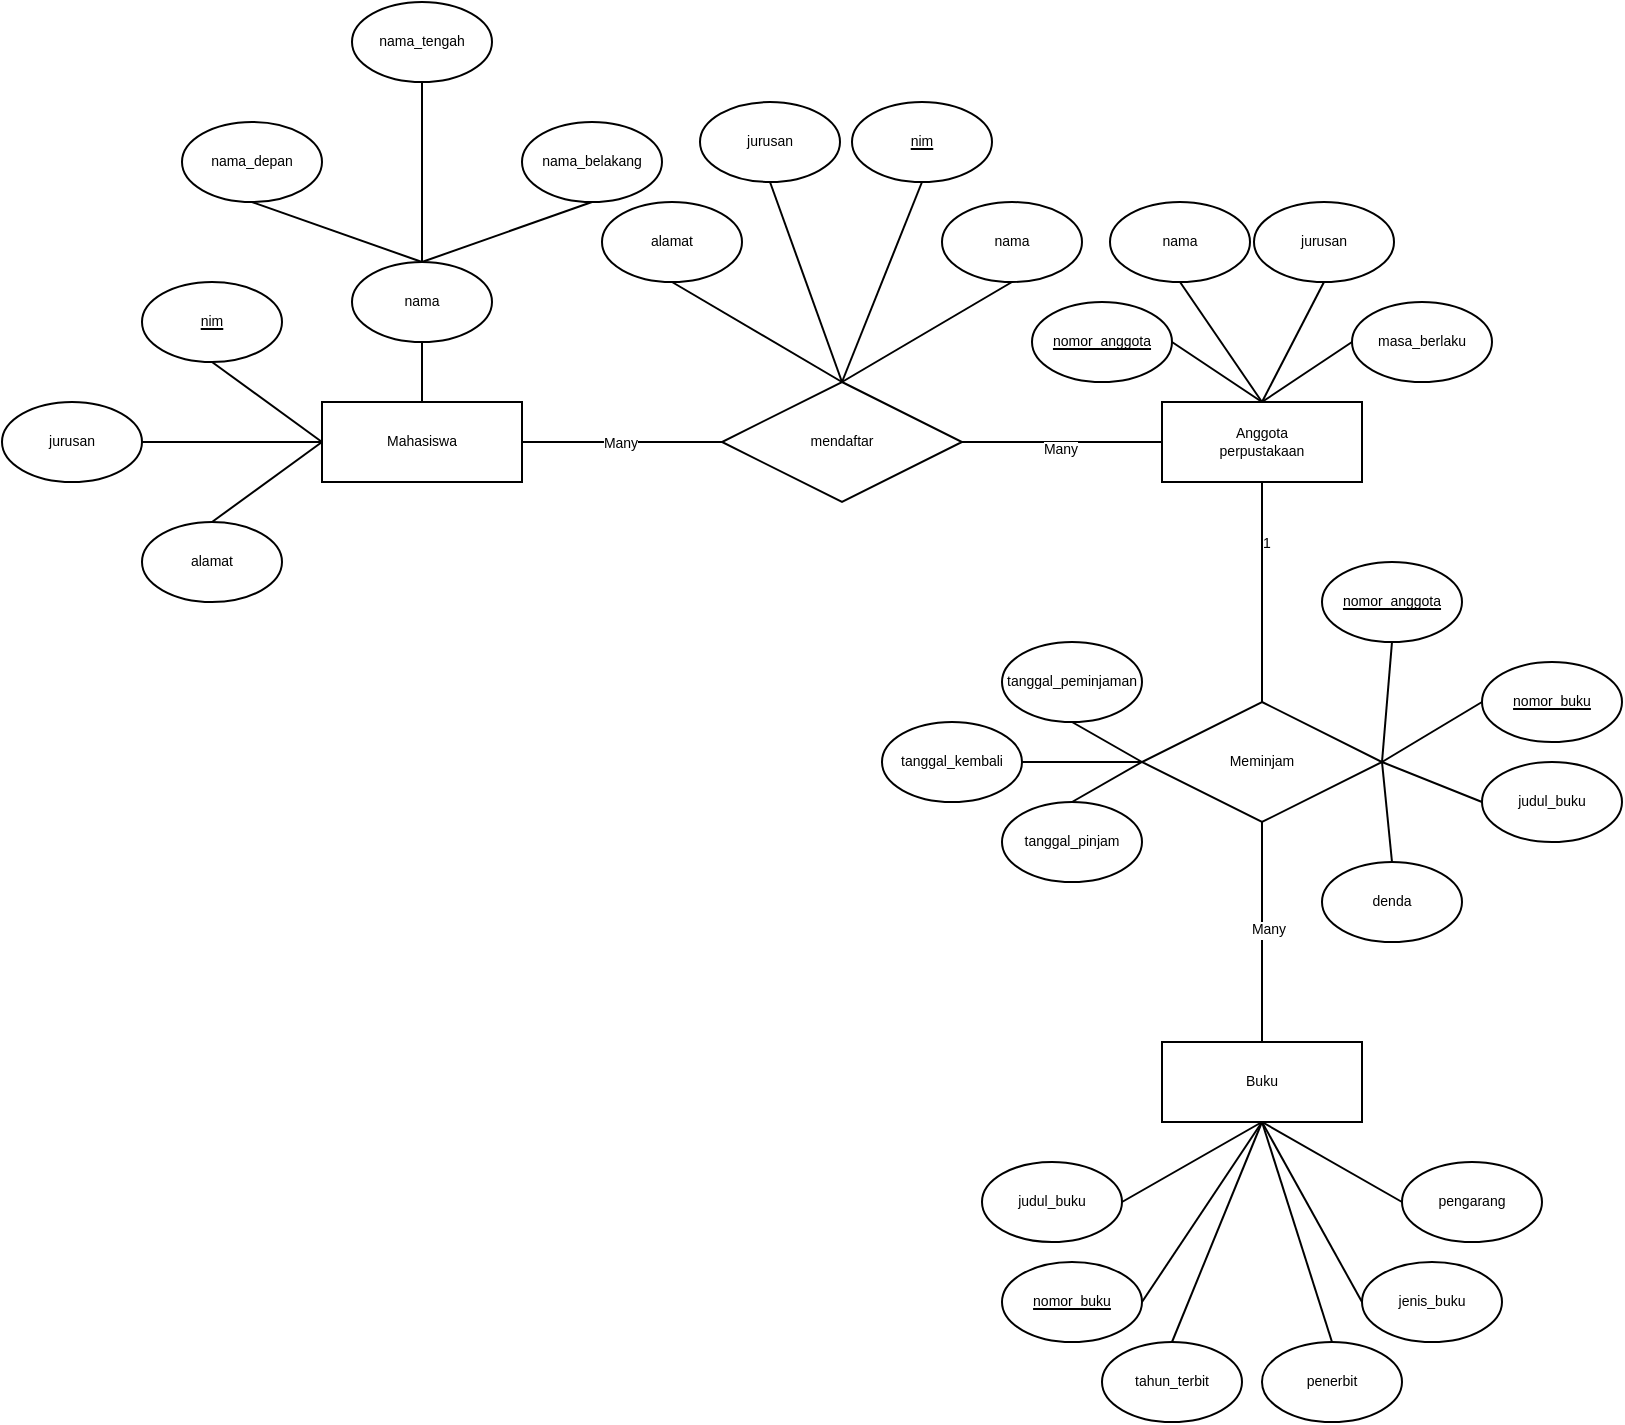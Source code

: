 <mxfile version="24.7.6" pages="2">
  <diagram name="Page-1" id="CYxkaY0GfTaLkk3qhq2T">
    <mxGraphModel dx="1363" dy="846" grid="1" gridSize="10" guides="1" tooltips="1" connect="1" arrows="1" fold="1" page="1" pageScale="1" pageWidth="850" pageHeight="1100" math="0" shadow="0">
      <root>
        <mxCell id="0" />
        <mxCell id="1" parent="0" />
        <mxCell id="MxtELGMTE_empZGJ-idV-1" value="Mahasiswa" style="whiteSpace=wrap;html=1;align=center;fontSize=7;labelBackgroundColor=default;labelBorderColor=none;textShadow=0;" vertex="1" parent="1">
          <mxGeometry x="180" y="440" width="100" height="40" as="geometry" />
        </mxCell>
        <mxCell id="MxtELGMTE_empZGJ-idV-2" value="Buku" style="whiteSpace=wrap;html=1;align=center;fontSize=7;labelBackgroundColor=default;labelBorderColor=none;textShadow=0;" vertex="1" parent="1">
          <mxGeometry x="600" y="760" width="100" height="40" as="geometry" />
        </mxCell>
        <mxCell id="MxtELGMTE_empZGJ-idV-3" value="Anggota&lt;div style=&quot;font-size: 7px;&quot;&gt;perpustakaan&lt;/div&gt;" style="whiteSpace=wrap;html=1;align=center;fontSize=7;labelBackgroundColor=default;labelBorderColor=none;textShadow=0;" vertex="1" parent="1">
          <mxGeometry x="600" y="440" width="100" height="40" as="geometry" />
        </mxCell>
        <mxCell id="MxtELGMTE_empZGJ-idV-4" value="Meminjam" style="shape=rhombus;perimeter=rhombusPerimeter;whiteSpace=wrap;html=1;align=center;fontSize=7;labelBackgroundColor=default;labelBorderColor=none;textShadow=0;" vertex="1" parent="1">
          <mxGeometry x="590" y="590" width="120" height="60" as="geometry" />
        </mxCell>
        <mxCell id="MxtELGMTE_empZGJ-idV-5" value="mendaftar" style="shape=rhombus;perimeter=rhombusPerimeter;whiteSpace=wrap;html=1;align=center;fontSize=7;labelBackgroundColor=default;labelBorderColor=none;textShadow=0;" vertex="1" parent="1">
          <mxGeometry x="380" y="430" width="120" height="60" as="geometry" />
        </mxCell>
        <mxCell id="MxtELGMTE_empZGJ-idV-6" value="judul_buku" style="ellipse;whiteSpace=wrap;html=1;align=center;fontSize=7;labelBackgroundColor=default;labelBorderColor=none;textShadow=0;" vertex="1" parent="1">
          <mxGeometry x="510" y="820" width="70" height="40" as="geometry" />
        </mxCell>
        <mxCell id="MxtELGMTE_empZGJ-idV-12" value="tahun_terbit" style="ellipse;whiteSpace=wrap;html=1;align=center;fontSize=7;labelBackgroundColor=default;labelBorderColor=none;textShadow=0;" vertex="1" parent="1">
          <mxGeometry x="570" y="910" width="70" height="40" as="geometry" />
        </mxCell>
        <mxCell id="MxtELGMTE_empZGJ-idV-13" value="jenis_buku" style="ellipse;whiteSpace=wrap;html=1;align=center;fontSize=7;labelBackgroundColor=default;labelBorderColor=none;textShadow=0;" vertex="1" parent="1">
          <mxGeometry x="700" y="870" width="70" height="40" as="geometry" />
        </mxCell>
        <mxCell id="MxtELGMTE_empZGJ-idV-14" value="pengarang" style="ellipse;whiteSpace=wrap;html=1;align=center;fontSize=7;labelBackgroundColor=default;labelBorderColor=none;textShadow=0;" vertex="1" parent="1">
          <mxGeometry x="720" y="820" width="70" height="40" as="geometry" />
        </mxCell>
        <mxCell id="MxtELGMTE_empZGJ-idV-15" value="penerbit" style="ellipse;whiteSpace=wrap;html=1;align=center;fontSize=7;labelBackgroundColor=default;labelBorderColor=none;textShadow=0;" vertex="1" parent="1">
          <mxGeometry x="650" y="910" width="70" height="40" as="geometry" />
        </mxCell>
        <mxCell id="MxtELGMTE_empZGJ-idV-16" value="&lt;font style=&quot;font-size: 7px;&quot;&gt;nomor_buku&lt;/font&gt;" style="ellipse;whiteSpace=wrap;html=1;align=center;fontStyle=4;fontSize=7;labelBackgroundColor=default;labelBorderColor=none;textShadow=0;" vertex="1" parent="1">
          <mxGeometry x="520" y="870" width="70" height="40" as="geometry" />
        </mxCell>
        <mxCell id="MxtELGMTE_empZGJ-idV-18" value="" style="endArrow=none;html=1;rounded=0;entryX=0.5;entryY=1;entryDx=0;entryDy=0;exitX=1;exitY=0.5;exitDx=0;exitDy=0;fontSize=7;labelBackgroundColor=default;labelBorderColor=none;textShadow=0;" edge="1" parent="1" source="MxtELGMTE_empZGJ-idV-6" target="MxtELGMTE_empZGJ-idV-2">
          <mxGeometry relative="1" as="geometry">
            <mxPoint x="490" y="820" as="sourcePoint" />
            <mxPoint x="650" y="820" as="targetPoint" />
          </mxGeometry>
        </mxCell>
        <mxCell id="MxtELGMTE_empZGJ-idV-19" value="" style="endArrow=none;html=1;rounded=0;entryX=0.5;entryY=1;entryDx=0;entryDy=0;exitX=1;exitY=0.5;exitDx=0;exitDy=0;fontSize=7;labelBackgroundColor=default;labelBorderColor=none;textShadow=0;" edge="1" parent="1" source="MxtELGMTE_empZGJ-idV-16" target="MxtELGMTE_empZGJ-idV-2">
          <mxGeometry relative="1" as="geometry">
            <mxPoint x="590" y="850" as="sourcePoint" />
            <mxPoint x="660" y="810" as="targetPoint" />
          </mxGeometry>
        </mxCell>
        <mxCell id="MxtELGMTE_empZGJ-idV-20" value="" style="endArrow=none;html=1;rounded=0;entryX=0.5;entryY=1;entryDx=0;entryDy=0;exitX=0.5;exitY=0;exitDx=0;exitDy=0;fontSize=7;labelBackgroundColor=default;labelBorderColor=none;textShadow=0;" edge="1" parent="1" source="MxtELGMTE_empZGJ-idV-12" target="MxtELGMTE_empZGJ-idV-2">
          <mxGeometry relative="1" as="geometry">
            <mxPoint x="600" y="860" as="sourcePoint" />
            <mxPoint x="670" y="820" as="targetPoint" />
          </mxGeometry>
        </mxCell>
        <mxCell id="MxtELGMTE_empZGJ-idV-21" value="" style="endArrow=none;html=1;rounded=0;entryX=0.5;entryY=1;entryDx=0;entryDy=0;exitX=0.5;exitY=0;exitDx=0;exitDy=0;fontSize=7;labelBackgroundColor=default;labelBorderColor=none;textShadow=0;" edge="1" parent="1" source="MxtELGMTE_empZGJ-idV-15" target="MxtELGMTE_empZGJ-idV-2">
          <mxGeometry relative="1" as="geometry">
            <mxPoint x="610" y="870" as="sourcePoint" />
            <mxPoint x="680" y="830" as="targetPoint" />
          </mxGeometry>
        </mxCell>
        <mxCell id="MxtELGMTE_empZGJ-idV-22" value="" style="endArrow=none;html=1;rounded=0;entryX=0.5;entryY=1;entryDx=0;entryDy=0;exitX=0;exitY=0.5;exitDx=0;exitDy=0;fontSize=7;labelBackgroundColor=default;labelBorderColor=none;textShadow=0;" edge="1" parent="1" source="MxtELGMTE_empZGJ-idV-13" target="MxtELGMTE_empZGJ-idV-2">
          <mxGeometry relative="1" as="geometry">
            <mxPoint x="620" y="880" as="sourcePoint" />
            <mxPoint x="690" y="840" as="targetPoint" />
          </mxGeometry>
        </mxCell>
        <mxCell id="MxtELGMTE_empZGJ-idV-23" value="" style="endArrow=none;html=1;rounded=0;entryX=0.5;entryY=1;entryDx=0;entryDy=0;exitX=0;exitY=0.5;exitDx=0;exitDy=0;fontSize=7;labelBackgroundColor=default;labelBorderColor=none;textShadow=0;" edge="1" parent="1" source="MxtELGMTE_empZGJ-idV-14" target="MxtELGMTE_empZGJ-idV-2">
          <mxGeometry relative="1" as="geometry">
            <mxPoint x="630" y="890" as="sourcePoint" />
            <mxPoint x="700" y="850" as="targetPoint" />
          </mxGeometry>
        </mxCell>
        <mxCell id="MxtELGMTE_empZGJ-idV-26" value="" style="endArrow=none;html=1;rounded=0;entryX=1;entryY=0.5;entryDx=0;entryDy=0;fontSize=7;labelBackgroundColor=default;labelBorderColor=none;textShadow=0;" edge="1" parent="1" source="MxtELGMTE_empZGJ-idV-5" target="MxtELGMTE_empZGJ-idV-1">
          <mxGeometry relative="1" as="geometry">
            <mxPoint x="660" y="770" as="sourcePoint" />
            <mxPoint x="660" y="660" as="targetPoint" />
          </mxGeometry>
        </mxCell>
        <mxCell id="MxtELGMTE_empZGJ-idV-78" value="Many" style="edgeLabel;html=1;align=center;verticalAlign=middle;resizable=0;points=[];fontSize=7;labelBackgroundColor=default;labelBorderColor=none;textShadow=0;" vertex="1" connectable="0" parent="MxtELGMTE_empZGJ-idV-26">
          <mxGeometry x="0.02" y="1" relative="1" as="geometry">
            <mxPoint as="offset" />
          </mxGeometry>
        </mxCell>
        <mxCell id="MxtELGMTE_empZGJ-idV-27" value="" style="endArrow=none;html=1;rounded=0;entryX=0;entryY=0.5;entryDx=0;entryDy=0;exitX=1;exitY=0.5;exitDx=0;exitDy=0;fontSize=7;labelBackgroundColor=default;labelBorderColor=none;textShadow=0;" edge="1" parent="1" source="MxtELGMTE_empZGJ-idV-5" target="MxtELGMTE_empZGJ-idV-3">
          <mxGeometry relative="1" as="geometry">
            <mxPoint x="670" y="780" as="sourcePoint" />
            <mxPoint x="670" y="670" as="targetPoint" />
          </mxGeometry>
        </mxCell>
        <mxCell id="MxtELGMTE_empZGJ-idV-77" value="Many" style="edgeLabel;html=1;align=center;verticalAlign=middle;resizable=0;points=[];fontSize=7;labelBackgroundColor=default;labelBorderColor=none;textShadow=0;" vertex="1" connectable="0" parent="MxtELGMTE_empZGJ-idV-27">
          <mxGeometry x="-0.017" y="-4" relative="1" as="geometry">
            <mxPoint as="offset" />
          </mxGeometry>
        </mxCell>
        <mxCell id="MxtELGMTE_empZGJ-idV-28" value="" style="endArrow=none;html=1;rounded=0;entryX=0.5;entryY=1;entryDx=0;entryDy=0;exitX=0.5;exitY=0;exitDx=0;exitDy=0;startSize=6;fontSize=7;labelBackgroundColor=default;labelBorderColor=none;textShadow=0;" edge="1" parent="1" source="MxtELGMTE_empZGJ-idV-4" target="MxtELGMTE_empZGJ-idV-3">
          <mxGeometry relative="1" as="geometry">
            <mxPoint x="680" y="790" as="sourcePoint" />
            <mxPoint x="680" y="680" as="targetPoint" />
          </mxGeometry>
        </mxCell>
        <mxCell id="MxtELGMTE_empZGJ-idV-76" value="&lt;div style=&quot;font-size: 7px;&quot;&gt;1&lt;/div&gt;" style="edgeLabel;html=1;align=center;verticalAlign=middle;resizable=0;points=[];fontSize=7;labelBackgroundColor=default;labelBorderColor=none;textShadow=0;" vertex="1" connectable="0" parent="MxtELGMTE_empZGJ-idV-28">
          <mxGeometry x="0.433" y="-2" relative="1" as="geometry">
            <mxPoint as="offset" />
          </mxGeometry>
        </mxCell>
        <mxCell id="MxtELGMTE_empZGJ-idV-30" value="&lt;font style=&quot;font-size: 7px;&quot;&gt;tanggal_pinjam&lt;/font&gt;" style="ellipse;whiteSpace=wrap;html=1;align=center;fontSize=7;labelBackgroundColor=default;labelBorderColor=none;textShadow=0;" vertex="1" parent="1">
          <mxGeometry x="520" y="640" width="70" height="40" as="geometry" />
        </mxCell>
        <mxCell id="MxtELGMTE_empZGJ-idV-31" value="&lt;font style=&quot;font-size: 7px;&quot;&gt;tanggal_kembali&lt;/font&gt;" style="ellipse;whiteSpace=wrap;html=1;align=center;fontSize=7;labelBackgroundColor=default;labelBorderColor=none;textShadow=0;" vertex="1" parent="1">
          <mxGeometry x="460" y="600" width="70" height="40" as="geometry" />
        </mxCell>
        <mxCell id="MxtELGMTE_empZGJ-idV-32" value="&lt;font style=&quot;font-size: 7px;&quot;&gt;tanggal_peminjaman&lt;/font&gt;" style="ellipse;whiteSpace=wrap;html=1;align=center;fontSize=7;labelBackgroundColor=default;labelBorderColor=none;textShadow=0;" vertex="1" parent="1">
          <mxGeometry x="520" y="560" width="70" height="40" as="geometry" />
        </mxCell>
        <mxCell id="MxtELGMTE_empZGJ-idV-33" value="&lt;font style=&quot;font-size: 7px;&quot;&gt;nomor_buku&lt;/font&gt;" style="ellipse;whiteSpace=wrap;html=1;align=center;fontStyle=4;fontSize=7;labelBackgroundColor=default;labelBorderColor=none;textShadow=0;" vertex="1" parent="1">
          <mxGeometry x="760" y="570" width="70" height="40" as="geometry" />
        </mxCell>
        <mxCell id="MxtELGMTE_empZGJ-idV-34" value="&lt;font style=&quot;font-size: 7px;&quot;&gt;nomor_anggota&lt;/font&gt;" style="ellipse;whiteSpace=wrap;html=1;align=center;fontStyle=4;fontSize=7;labelBackgroundColor=default;labelBorderColor=none;textShadow=0;" vertex="1" parent="1">
          <mxGeometry x="680" y="520" width="70" height="40" as="geometry" />
        </mxCell>
        <mxCell id="MxtELGMTE_empZGJ-idV-35" value="denda" style="ellipse;whiteSpace=wrap;html=1;align=center;fontSize=7;labelBackgroundColor=default;labelBorderColor=none;textShadow=0;" vertex="1" parent="1">
          <mxGeometry x="680" y="670" width="70" height="40" as="geometry" />
        </mxCell>
        <mxCell id="MxtELGMTE_empZGJ-idV-36" value="judul_buku" style="ellipse;whiteSpace=wrap;html=1;align=center;fontSize=7;labelBackgroundColor=default;labelBorderColor=none;textShadow=0;" vertex="1" parent="1">
          <mxGeometry x="760" y="620" width="70" height="40" as="geometry" />
        </mxCell>
        <mxCell id="MxtELGMTE_empZGJ-idV-37" value="" style="endArrow=none;html=1;rounded=0;entryX=0.5;entryY=1;entryDx=0;entryDy=0;exitX=0.5;exitY=0;exitDx=0;exitDy=0;fontSize=7;labelBackgroundColor=default;labelBorderColor=none;textShadow=0;" edge="1" parent="1" source="MxtELGMTE_empZGJ-idV-2" target="MxtELGMTE_empZGJ-idV-4">
          <mxGeometry relative="1" as="geometry">
            <mxPoint x="660" y="600" as="sourcePoint" />
            <mxPoint x="660" y="490" as="targetPoint" />
          </mxGeometry>
        </mxCell>
        <mxCell id="MxtELGMTE_empZGJ-idV-75" value="Many" style="edgeLabel;html=1;align=center;verticalAlign=middle;resizable=0;points=[];fontSize=7;labelBackgroundColor=default;labelBorderColor=none;textShadow=0;" vertex="1" connectable="0" parent="MxtELGMTE_empZGJ-idV-37">
          <mxGeometry x="0.024" y="-3" relative="1" as="geometry">
            <mxPoint as="offset" />
          </mxGeometry>
        </mxCell>
        <mxCell id="MxtELGMTE_empZGJ-idV-38" value="" style="endArrow=none;html=1;rounded=0;entryX=0.5;entryY=0;entryDx=0;entryDy=0;exitX=1;exitY=0.5;exitDx=0;exitDy=0;fontSize=7;labelBackgroundColor=default;labelBorderColor=none;textShadow=0;" edge="1" parent="1" source="MxtELGMTE_empZGJ-idV-4" target="MxtELGMTE_empZGJ-idV-35">
          <mxGeometry relative="1" as="geometry">
            <mxPoint x="660" y="600" as="sourcePoint" />
            <mxPoint x="660" y="490" as="targetPoint" />
          </mxGeometry>
        </mxCell>
        <mxCell id="MxtELGMTE_empZGJ-idV-39" value="" style="endArrow=none;html=1;rounded=0;exitX=0;exitY=0.5;exitDx=0;exitDy=0;fontSize=7;labelBackgroundColor=default;labelBorderColor=none;textShadow=0;" edge="1" parent="1" source="MxtELGMTE_empZGJ-idV-36">
          <mxGeometry relative="1" as="geometry">
            <mxPoint x="670" y="610" as="sourcePoint" />
            <mxPoint x="710" y="620" as="targetPoint" />
          </mxGeometry>
        </mxCell>
        <mxCell id="MxtELGMTE_empZGJ-idV-40" value="" style="endArrow=none;html=1;rounded=0;entryX=0;entryY=0.5;entryDx=0;entryDy=0;exitX=1;exitY=0.5;exitDx=0;exitDy=0;fontSize=7;labelBackgroundColor=default;labelBorderColor=none;textShadow=0;" edge="1" parent="1" source="MxtELGMTE_empZGJ-idV-4" target="MxtELGMTE_empZGJ-idV-33">
          <mxGeometry relative="1" as="geometry">
            <mxPoint x="680" y="620" as="sourcePoint" />
            <mxPoint x="680" y="510" as="targetPoint" />
          </mxGeometry>
        </mxCell>
        <mxCell id="MxtELGMTE_empZGJ-idV-41" value="" style="endArrow=none;html=1;rounded=0;entryX=0.5;entryY=1;entryDx=0;entryDy=0;exitX=1;exitY=0.5;exitDx=0;exitDy=0;fontSize=7;labelBackgroundColor=default;labelBorderColor=none;textShadow=0;" edge="1" parent="1" source="MxtELGMTE_empZGJ-idV-4" target="MxtELGMTE_empZGJ-idV-34">
          <mxGeometry relative="1" as="geometry">
            <mxPoint x="690" y="630" as="sourcePoint" />
            <mxPoint x="690" y="520" as="targetPoint" />
          </mxGeometry>
        </mxCell>
        <mxCell id="MxtELGMTE_empZGJ-idV-42" value="" style="endArrow=none;html=1;rounded=0;entryX=0.5;entryY=0;entryDx=0;entryDy=0;exitX=0;exitY=0.5;exitDx=0;exitDy=0;fontSize=7;labelBackgroundColor=default;labelBorderColor=none;textShadow=0;" edge="1" parent="1" source="MxtELGMTE_empZGJ-idV-4" target="MxtELGMTE_empZGJ-idV-30">
          <mxGeometry relative="1" as="geometry">
            <mxPoint x="660" y="600" as="sourcePoint" />
            <mxPoint x="660" y="490" as="targetPoint" />
          </mxGeometry>
        </mxCell>
        <mxCell id="MxtELGMTE_empZGJ-idV-43" value="" style="endArrow=none;html=1;rounded=0;entryX=0.5;entryY=1;entryDx=0;entryDy=0;exitX=0;exitY=0.5;exitDx=0;exitDy=0;fontSize=7;labelBackgroundColor=default;labelBorderColor=none;textShadow=0;" edge="1" parent="1" source="MxtELGMTE_empZGJ-idV-4" target="MxtELGMTE_empZGJ-idV-32">
          <mxGeometry relative="1" as="geometry">
            <mxPoint x="670" y="610" as="sourcePoint" />
            <mxPoint x="670" y="500" as="targetPoint" />
          </mxGeometry>
        </mxCell>
        <mxCell id="MxtELGMTE_empZGJ-idV-44" value="" style="endArrow=none;html=1;rounded=0;entryX=0;entryY=0.5;entryDx=0;entryDy=0;exitX=1;exitY=0.5;exitDx=0;exitDy=0;fontSize=7;labelBackgroundColor=default;labelBorderColor=none;textShadow=0;" edge="1" parent="1" source="MxtELGMTE_empZGJ-idV-31" target="MxtELGMTE_empZGJ-idV-4">
          <mxGeometry relative="1" as="geometry">
            <mxPoint x="680" y="620" as="sourcePoint" />
            <mxPoint x="680" y="510" as="targetPoint" />
          </mxGeometry>
        </mxCell>
        <mxCell id="MxtELGMTE_empZGJ-idV-45" value="&lt;font style=&quot;font-size: 7px;&quot;&gt;masa_berlaku&lt;/font&gt;" style="ellipse;whiteSpace=wrap;html=1;align=center;fontSize=7;labelBackgroundColor=default;labelBorderColor=none;textShadow=0;" vertex="1" parent="1">
          <mxGeometry x="695" y="390" width="70" height="40" as="geometry" />
        </mxCell>
        <mxCell id="MxtELGMTE_empZGJ-idV-46" value="jurusan" style="ellipse;whiteSpace=wrap;html=1;align=center;fontSize=7;labelBackgroundColor=default;labelBorderColor=none;textShadow=0;" vertex="1" parent="1">
          <mxGeometry x="646" y="340" width="70" height="40" as="geometry" />
        </mxCell>
        <mxCell id="MxtELGMTE_empZGJ-idV-47" value="nama" style="ellipse;whiteSpace=wrap;html=1;align=center;fontSize=7;labelBackgroundColor=default;labelBorderColor=none;textShadow=0;" vertex="1" parent="1">
          <mxGeometry x="574" y="340" width="70" height="40" as="geometry" />
        </mxCell>
        <mxCell id="MxtELGMTE_empZGJ-idV-48" value="&lt;font style=&quot;font-size: 7px;&quot;&gt;nomor_anggota&lt;/font&gt;" style="ellipse;whiteSpace=wrap;html=1;align=center;fontStyle=4;fontSize=7;labelBackgroundColor=default;labelBorderColor=none;textShadow=0;" vertex="1" parent="1">
          <mxGeometry x="535" y="390" width="70" height="40" as="geometry" />
        </mxCell>
        <mxCell id="MxtELGMTE_empZGJ-idV-49" value="nama" style="ellipse;whiteSpace=wrap;html=1;align=center;fontSize=7;labelBackgroundColor=default;labelBorderColor=none;textShadow=0;" vertex="1" parent="1">
          <mxGeometry x="490" y="340" width="70" height="40" as="geometry" />
        </mxCell>
        <mxCell id="MxtELGMTE_empZGJ-idV-50" value="alamat" style="ellipse;whiteSpace=wrap;html=1;align=center;fontSize=7;labelBackgroundColor=default;labelBorderColor=none;textShadow=0;" vertex="1" parent="1">
          <mxGeometry x="320" y="340" width="70" height="40" as="geometry" />
        </mxCell>
        <mxCell id="MxtELGMTE_empZGJ-idV-51" value="jurusan" style="ellipse;whiteSpace=wrap;html=1;align=center;fontSize=7;labelBackgroundColor=default;labelBorderColor=none;textShadow=0;" vertex="1" parent="1">
          <mxGeometry x="369" y="290" width="70" height="40" as="geometry" />
        </mxCell>
        <mxCell id="MxtELGMTE_empZGJ-idV-52" value="nim" style="ellipse;whiteSpace=wrap;html=1;align=center;fontStyle=4;fontSize=7;labelBackgroundColor=default;labelBorderColor=none;textShadow=0;" vertex="1" parent="1">
          <mxGeometry x="445" y="290" width="70" height="40" as="geometry" />
        </mxCell>
        <mxCell id="MxtELGMTE_empZGJ-idV-53" value="" style="endArrow=none;html=1;rounded=0;entryX=1;entryY=0.5;entryDx=0;entryDy=0;exitX=0.5;exitY=0;exitDx=0;exitDy=0;fontSize=7;labelBackgroundColor=default;labelBorderColor=none;textShadow=0;" edge="1" parent="1" source="MxtELGMTE_empZGJ-idV-3" target="MxtELGMTE_empZGJ-idV-48">
          <mxGeometry relative="1" as="geometry">
            <mxPoint x="660" y="600" as="sourcePoint" />
            <mxPoint x="660" y="490" as="targetPoint" />
          </mxGeometry>
        </mxCell>
        <mxCell id="MxtELGMTE_empZGJ-idV-54" value="" style="endArrow=none;html=1;rounded=0;entryX=0.5;entryY=1;entryDx=0;entryDy=0;exitX=0.5;exitY=0;exitDx=0;exitDy=0;fontSize=7;labelBackgroundColor=default;labelBorderColor=none;textShadow=0;" edge="1" parent="1" source="MxtELGMTE_empZGJ-idV-3" target="MxtELGMTE_empZGJ-idV-47">
          <mxGeometry relative="1" as="geometry">
            <mxPoint x="670" y="610" as="sourcePoint" />
            <mxPoint x="670" y="500" as="targetPoint" />
          </mxGeometry>
        </mxCell>
        <mxCell id="MxtELGMTE_empZGJ-idV-55" value="" style="endArrow=none;html=1;rounded=0;entryX=0;entryY=0.5;entryDx=0;entryDy=0;exitX=0.5;exitY=0;exitDx=0;exitDy=0;fontSize=7;labelBackgroundColor=default;labelBorderColor=none;textShadow=0;" edge="1" parent="1" source="MxtELGMTE_empZGJ-idV-3" target="MxtELGMTE_empZGJ-idV-45">
          <mxGeometry relative="1" as="geometry">
            <mxPoint x="680" y="620" as="sourcePoint" />
            <mxPoint x="680" y="510" as="targetPoint" />
          </mxGeometry>
        </mxCell>
        <mxCell id="MxtELGMTE_empZGJ-idV-56" value="" style="endArrow=none;html=1;rounded=0;entryX=0.5;entryY=1;entryDx=0;entryDy=0;exitX=0.5;exitY=0;exitDx=0;exitDy=0;fontSize=7;labelBackgroundColor=default;labelBorderColor=none;textShadow=0;" edge="1" parent="1" source="MxtELGMTE_empZGJ-idV-3" target="MxtELGMTE_empZGJ-idV-46">
          <mxGeometry relative="1" as="geometry">
            <mxPoint x="690" y="630" as="sourcePoint" />
            <mxPoint x="690" y="520" as="targetPoint" />
          </mxGeometry>
        </mxCell>
        <mxCell id="MxtELGMTE_empZGJ-idV-57" value="" style="endArrow=none;html=1;rounded=0;entryX=0.5;entryY=1;entryDx=0;entryDy=0;exitX=0.5;exitY=0;exitDx=0;exitDy=0;fontSize=7;labelBackgroundColor=default;labelBorderColor=none;textShadow=0;" edge="1" parent="1" source="MxtELGMTE_empZGJ-idV-5" target="MxtELGMTE_empZGJ-idV-49">
          <mxGeometry relative="1" as="geometry">
            <mxPoint x="660" y="600" as="sourcePoint" />
            <mxPoint x="660" y="490" as="targetPoint" />
          </mxGeometry>
        </mxCell>
        <mxCell id="MxtELGMTE_empZGJ-idV-58" value="" style="endArrow=none;html=1;rounded=0;entryX=0.5;entryY=1;entryDx=0;entryDy=0;exitX=0.5;exitY=0;exitDx=0;exitDy=0;fontSize=7;labelBackgroundColor=default;labelBorderColor=none;textShadow=0;" edge="1" parent="1" source="MxtELGMTE_empZGJ-idV-5" target="MxtELGMTE_empZGJ-idV-50">
          <mxGeometry relative="1" as="geometry">
            <mxPoint x="670" y="610" as="sourcePoint" />
            <mxPoint x="670" y="500" as="targetPoint" />
          </mxGeometry>
        </mxCell>
        <mxCell id="MxtELGMTE_empZGJ-idV-59" value="" style="endArrow=none;html=1;rounded=0;entryX=0.5;entryY=1;entryDx=0;entryDy=0;exitX=0.5;exitY=0;exitDx=0;exitDy=0;fontSize=7;labelBackgroundColor=default;labelBorderColor=none;textShadow=0;" edge="1" parent="1" source="MxtELGMTE_empZGJ-idV-5" target="MxtELGMTE_empZGJ-idV-52">
          <mxGeometry relative="1" as="geometry">
            <mxPoint x="680" y="620" as="sourcePoint" />
            <mxPoint x="680" y="510" as="targetPoint" />
          </mxGeometry>
        </mxCell>
        <mxCell id="MxtELGMTE_empZGJ-idV-60" value="" style="endArrow=none;html=1;rounded=0;entryX=0.5;entryY=1;entryDx=0;entryDy=0;exitX=0.5;exitY=0;exitDx=0;exitDy=0;fontSize=7;labelBackgroundColor=default;labelBorderColor=none;textShadow=0;" edge="1" parent="1" source="MxtELGMTE_empZGJ-idV-5" target="MxtELGMTE_empZGJ-idV-51">
          <mxGeometry relative="1" as="geometry">
            <mxPoint x="690" y="630" as="sourcePoint" />
            <mxPoint x="690" y="520" as="targetPoint" />
          </mxGeometry>
        </mxCell>
        <mxCell id="MxtELGMTE_empZGJ-idV-61" value="&lt;font style=&quot;font-size: 7px;&quot;&gt;nama_tengah&lt;/font&gt;" style="ellipse;whiteSpace=wrap;html=1;align=center;fontSize=7;labelBackgroundColor=default;labelBorderColor=none;textShadow=0;" vertex="1" parent="1">
          <mxGeometry x="195" y="240" width="70" height="40" as="geometry" />
        </mxCell>
        <mxCell id="MxtELGMTE_empZGJ-idV-62" value="&lt;font style=&quot;font-size: 7px;&quot;&gt;nama_belakang&lt;/font&gt;" style="ellipse;whiteSpace=wrap;html=1;align=center;fontSize=7;labelBackgroundColor=default;labelBorderColor=none;textShadow=0;" vertex="1" parent="1">
          <mxGeometry x="280" y="300" width="70" height="40" as="geometry" />
        </mxCell>
        <mxCell id="MxtELGMTE_empZGJ-idV-63" value="&lt;font style=&quot;font-size: 7px;&quot;&gt;nama_depan&lt;/font&gt;" style="ellipse;whiteSpace=wrap;html=1;align=center;fontSize=7;labelBackgroundColor=default;labelBorderColor=none;textShadow=0;" vertex="1" parent="1">
          <mxGeometry x="110" y="300" width="70" height="40" as="geometry" />
        </mxCell>
        <mxCell id="MxtELGMTE_empZGJ-idV-64" value="nama" style="ellipse;whiteSpace=wrap;html=1;align=center;fontSize=7;labelBackgroundColor=default;labelBorderColor=none;textShadow=0;" vertex="1" parent="1">
          <mxGeometry x="195" y="370" width="70" height="40" as="geometry" />
        </mxCell>
        <mxCell id="MxtELGMTE_empZGJ-idV-65" value="" style="endArrow=none;html=1;rounded=0;entryX=0.5;entryY=1;entryDx=0;entryDy=0;exitX=0.5;exitY=0;exitDx=0;exitDy=0;fontSize=7;labelBackgroundColor=default;labelBorderColor=none;textShadow=0;" edge="1" parent="1" source="MxtELGMTE_empZGJ-idV-64" target="MxtELGMTE_empZGJ-idV-63">
          <mxGeometry relative="1" as="geometry">
            <mxPoint x="435" y="440" as="sourcePoint" />
            <mxPoint x="350" y="390" as="targetPoint" />
          </mxGeometry>
        </mxCell>
        <mxCell id="MxtELGMTE_empZGJ-idV-66" value="" style="endArrow=none;html=1;rounded=0;entryX=0.5;entryY=1;entryDx=0;entryDy=0;exitX=0.5;exitY=0;exitDx=0;exitDy=0;fontSize=7;labelBackgroundColor=default;labelBorderColor=none;textShadow=0;" edge="1" parent="1" source="MxtELGMTE_empZGJ-idV-64" target="MxtELGMTE_empZGJ-idV-61">
          <mxGeometry relative="1" as="geometry">
            <mxPoint x="390" y="450" as="sourcePoint" />
            <mxPoint x="305" y="400" as="targetPoint" />
          </mxGeometry>
        </mxCell>
        <mxCell id="MxtELGMTE_empZGJ-idV-67" value="" style="endArrow=none;html=1;rounded=0;entryX=0.5;entryY=0;entryDx=0;entryDy=0;exitX=0.5;exitY=1;exitDx=0;exitDy=0;fontSize=7;labelBackgroundColor=default;labelBorderColor=none;textShadow=0;" edge="1" parent="1" source="MxtELGMTE_empZGJ-idV-62" target="MxtELGMTE_empZGJ-idV-64">
          <mxGeometry relative="1" as="geometry">
            <mxPoint x="380" y="450" as="sourcePoint" />
            <mxPoint x="295" y="400" as="targetPoint" />
          </mxGeometry>
        </mxCell>
        <mxCell id="MxtELGMTE_empZGJ-idV-68" value="" style="endArrow=none;html=1;rounded=0;entryX=0.5;entryY=0;entryDx=0;entryDy=0;exitX=0.5;exitY=1;exitDx=0;exitDy=0;fontSize=7;labelBackgroundColor=default;labelBorderColor=none;textShadow=0;" edge="1" parent="1" source="MxtELGMTE_empZGJ-idV-64" target="MxtELGMTE_empZGJ-idV-1">
          <mxGeometry relative="1" as="geometry">
            <mxPoint x="480" y="470" as="sourcePoint" />
            <mxPoint x="395" y="420" as="targetPoint" />
          </mxGeometry>
        </mxCell>
        <mxCell id="MxtELGMTE_empZGJ-idV-69" value="alamat" style="ellipse;whiteSpace=wrap;html=1;align=center;fontSize=7;labelBackgroundColor=default;labelBorderColor=none;textShadow=0;" vertex="1" parent="1">
          <mxGeometry x="90" y="500" width="70" height="40" as="geometry" />
        </mxCell>
        <mxCell id="MxtELGMTE_empZGJ-idV-70" value="jurusan" style="ellipse;whiteSpace=wrap;html=1;align=center;fontSize=7;labelBackgroundColor=default;labelBorderColor=none;textShadow=0;" vertex="1" parent="1">
          <mxGeometry x="20" y="440" width="70" height="40" as="geometry" />
        </mxCell>
        <mxCell id="MxtELGMTE_empZGJ-idV-72" value="" style="endArrow=none;html=1;rounded=0;entryX=0.5;entryY=1;entryDx=0;entryDy=0;exitX=0;exitY=0.5;exitDx=0;exitDy=0;fontSize=7;labelBackgroundColor=default;labelBorderColor=none;textShadow=0;" edge="1" parent="1" source="MxtELGMTE_empZGJ-idV-1" target="MxtELGMTE_empZGJ-idV-79">
          <mxGeometry relative="1" as="geometry">
            <mxPoint x="240" y="380" as="sourcePoint" />
            <mxPoint x="125" y="420" as="targetPoint" />
          </mxGeometry>
        </mxCell>
        <mxCell id="MxtELGMTE_empZGJ-idV-73" value="" style="endArrow=none;html=1;rounded=0;exitX=0;exitY=0.5;exitDx=0;exitDy=0;entryX=0.5;entryY=0;entryDx=0;entryDy=0;fontSize=7;labelBackgroundColor=default;labelBorderColor=none;textShadow=0;" edge="1" parent="1" source="MxtELGMTE_empZGJ-idV-1" target="MxtELGMTE_empZGJ-idV-69">
          <mxGeometry relative="1" as="geometry">
            <mxPoint x="250" y="390" as="sourcePoint" />
            <mxPoint x="130" y="490" as="targetPoint" />
          </mxGeometry>
        </mxCell>
        <mxCell id="MxtELGMTE_empZGJ-idV-74" value="" style="endArrow=none;html=1;rounded=0;entryX=1;entryY=0.5;entryDx=0;entryDy=0;exitX=0;exitY=0.5;exitDx=0;exitDy=0;fontSize=7;labelBackgroundColor=default;labelBorderColor=none;textShadow=0;" edge="1" parent="1" source="MxtELGMTE_empZGJ-idV-1" target="MxtELGMTE_empZGJ-idV-70">
          <mxGeometry relative="1" as="geometry">
            <mxPoint x="260" y="400" as="sourcePoint" />
            <mxPoint x="260" y="310" as="targetPoint" />
          </mxGeometry>
        </mxCell>
        <mxCell id="MxtELGMTE_empZGJ-idV-79" value="nim" style="ellipse;whiteSpace=wrap;html=1;align=center;fontStyle=4;fontSize=7;labelBackgroundColor=default;labelBorderColor=none;textShadow=0;" vertex="1" parent="1">
          <mxGeometry x="90" y="380" width="70" height="40" as="geometry" />
        </mxCell>
      </root>
    </mxGraphModel>
  </diagram>
  <diagram id="xcmQm4kqU8iQ75vYWBGo" name="Page-2">
    <mxGraphModel dx="954" dy="592" grid="1" gridSize="10" guides="1" tooltips="1" connect="1" arrows="1" fold="1" page="1" pageScale="1" pageWidth="850" pageHeight="1100" math="0" shadow="0">
      <root>
        <mxCell id="0" />
        <mxCell id="1" parent="0" />
      </root>
    </mxGraphModel>
  </diagram>
</mxfile>
